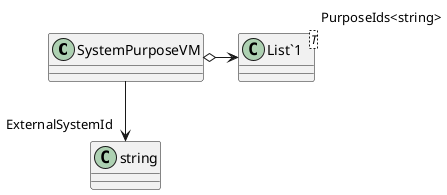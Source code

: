 @startuml
class SystemPurposeVM {
}
class "List`1"<T> {
}
SystemPurposeVM --> "ExternalSystemId" string
SystemPurposeVM o-> "PurposeIds<string>" "List`1"
@enduml
